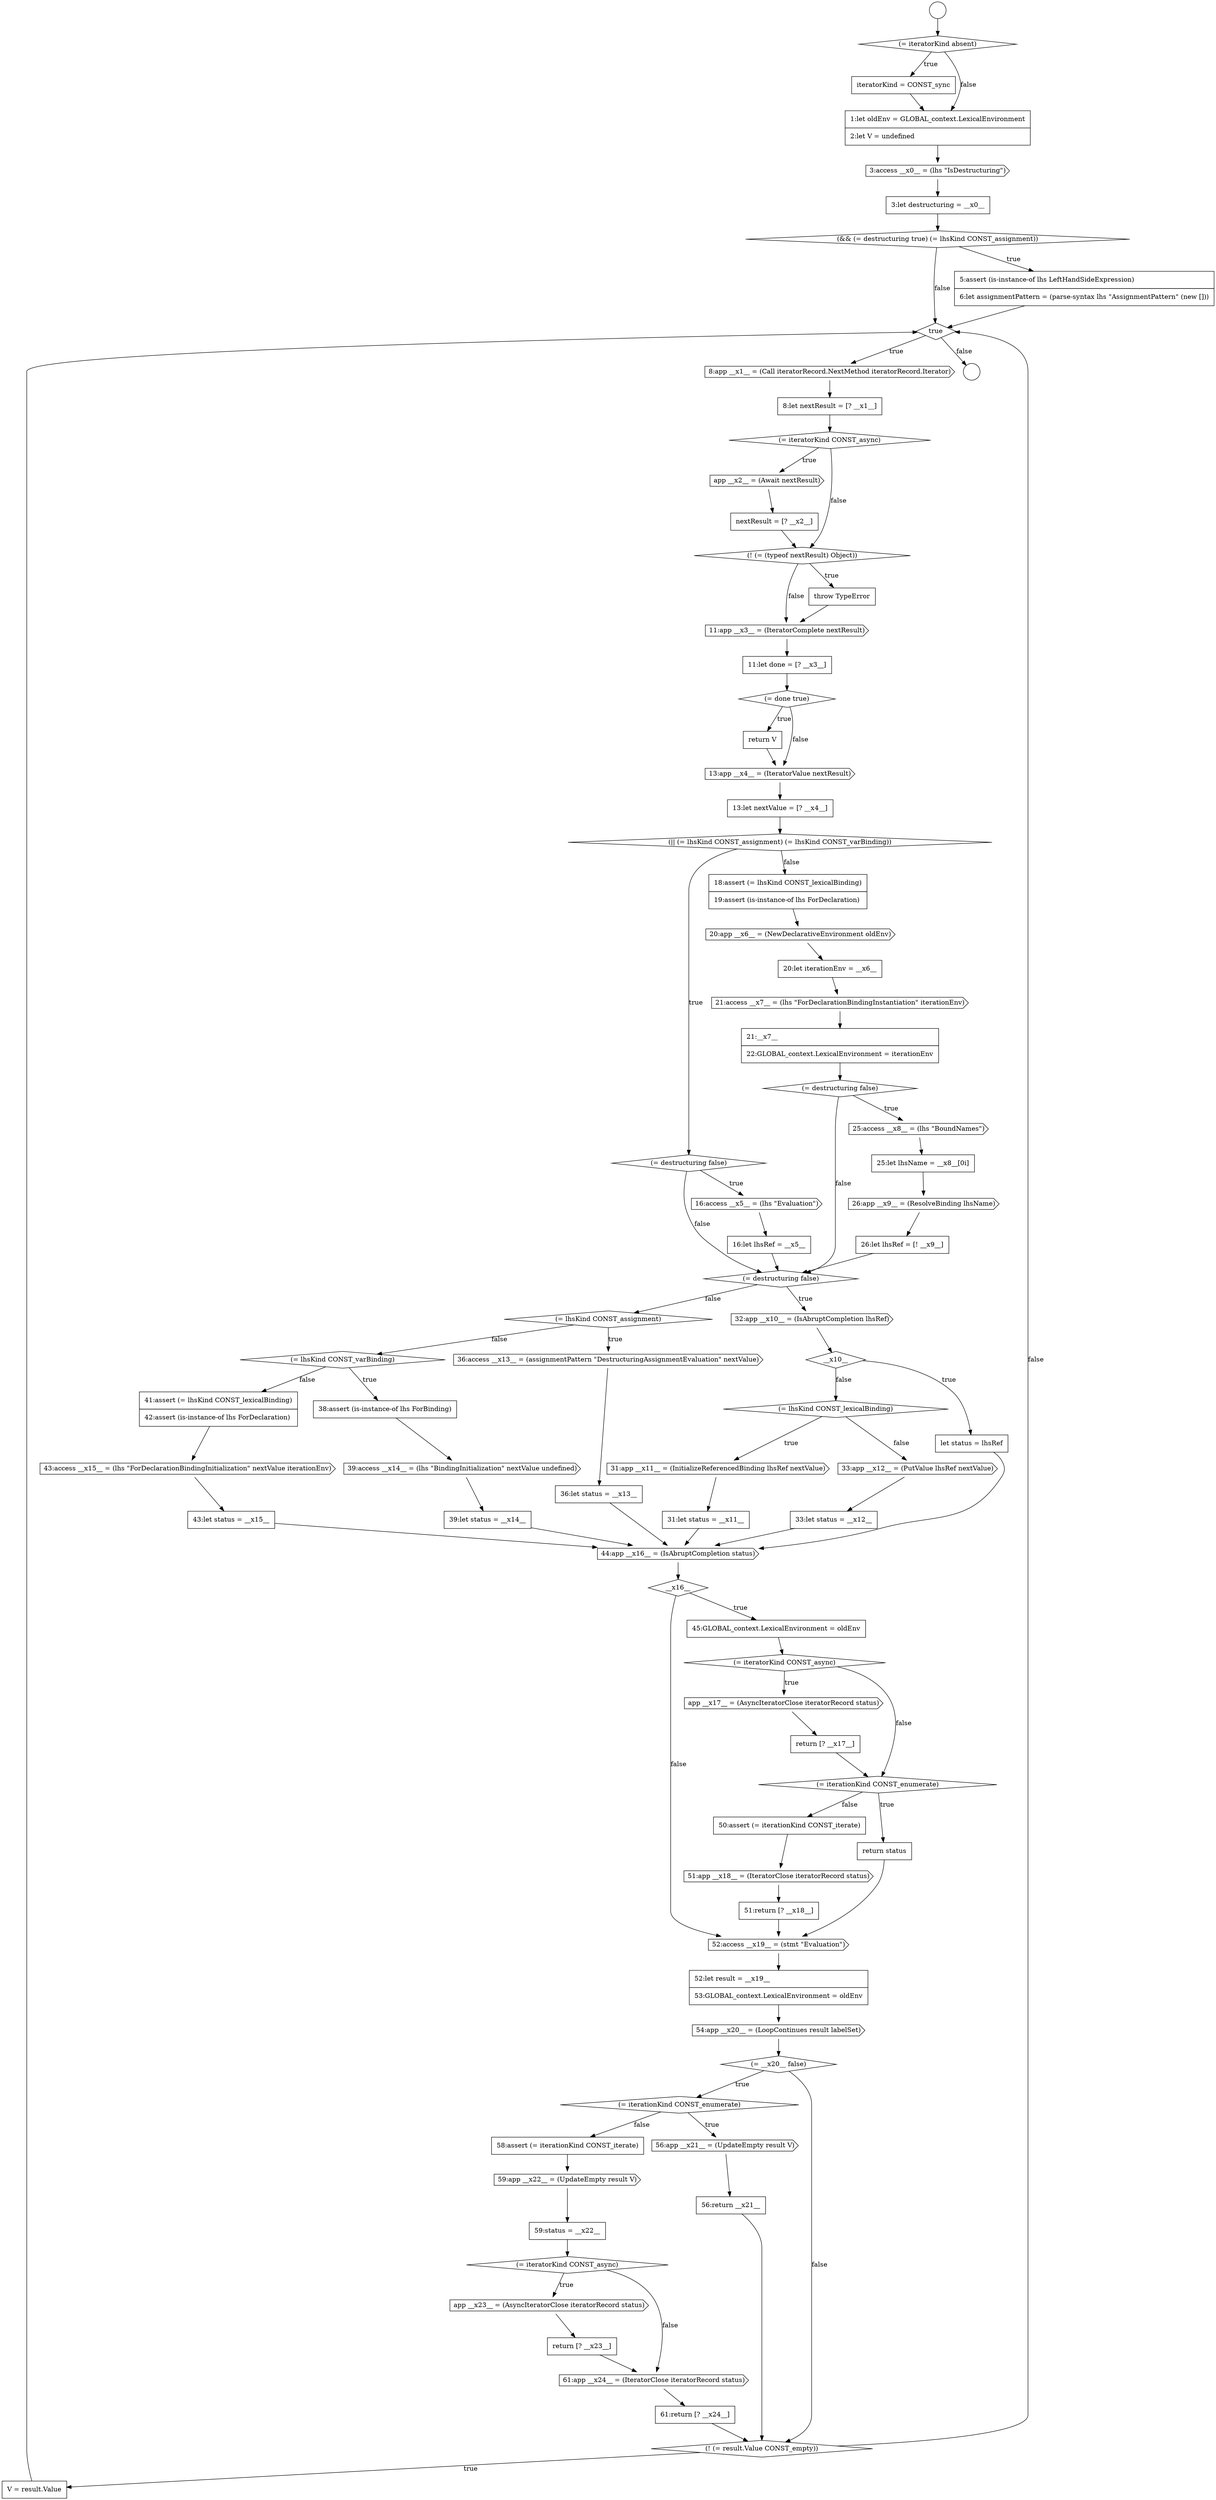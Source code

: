 digraph {
  node5 [shape=cds, label=<<font color="black">3:access __x0__ = (lhs &quot;IsDestructuring&quot;)</font>> color="black" fillcolor="white" style=filled]
  node65 [shape=cds, label=<<font color="black">51:app __x18__ = (IteratorClose iteratorRecord status)</font>> color="black" fillcolor="white" style=filled]
  node77 [shape=diamond, label=<<font color="black">(= iteratorKind CONST_async)</font>> color="black" fillcolor="white" style=filled]
  node66 [shape=none, margin=0, label=<<font color="black">
    <table border="0" cellborder="1" cellspacing="0" cellpadding="10">
      <tr><td align="left">51:return [? __x18__]</td></tr>
    </table>
  </font>> color="black" fillcolor="white" style=filled]
  node83 [shape=none, margin=0, label=<<font color="black">
    <table border="0" cellborder="1" cellspacing="0" cellpadding="10">
      <tr><td align="left">V = result.Value</td></tr>
    </table>
  </font>> color="black" fillcolor="white" style=filled]
  node69 [shape=cds, label=<<font color="black">54:app __x20__ = (LoopContinues result labelSet)</font>> color="black" fillcolor="white" style=filled]
  node0 [shape=circle label=" " color="black" fillcolor="white" style=filled]
  node10 [shape=cds, label=<<font color="black">8:app __x1__ = (Call iteratorRecord.NextMethod iteratorRecord.Iterator)</font>> color="black" fillcolor="white" style=filled]
  node56 [shape=cds, label=<<font color="black">44:app __x16__ = (IsAbruptCompletion status)</font>> color="black" fillcolor="white" style=filled]
  node42 [shape=cds, label=<<font color="black">31:app __x11__ = (InitializeReferencedBinding lhsRef nextValue)</font>> color="black" fillcolor="white" style=filled]
  node24 [shape=diamond, label=<<font color="black">(= destructuring false)</font>> color="black" fillcolor="white" style=filled]
  node37 [shape=diamond, label=<<font color="black">(= destructuring false)</font>> color="black" fillcolor="white" style=filled]
  node25 [shape=cds, label=<<font color="black">16:access __x5__ = (lhs &quot;Evaluation&quot;)</font>> color="black" fillcolor="white" style=filled]
  node52 [shape=none, margin=0, label=<<font color="black">
    <table border="0" cellborder="1" cellspacing="0" cellpadding="10">
      <tr><td align="left">39:let status = __x14__</td></tr>
    </table>
  </font>> color="black" fillcolor="white" style=filled]
  node14 [shape=none, margin=0, label=<<font color="black">
    <table border="0" cellborder="1" cellspacing="0" cellpadding="10">
      <tr><td align="left">nextResult = [? __x2__]</td></tr>
    </table>
  </font>> color="black" fillcolor="white" style=filled]
  node20 [shape=none, margin=0, label=<<font color="black">
    <table border="0" cellborder="1" cellspacing="0" cellpadding="10">
      <tr><td align="left">return V</td></tr>
    </table>
  </font>> color="black" fillcolor="white" style=filled]
  node46 [shape=diamond, label=<<font color="black">(= lhsKind CONST_assignment)</font>> color="black" fillcolor="white" style=filled]
  node57 [shape=diamond, label=<<font color="black">__x16__</font>> color="black" fillcolor="white" style=filled]
  node78 [shape=cds, label=<<font color="black">app __x23__ = (AsyncIteratorClose iteratorRecord status)</font>> color="black" fillcolor="white" style=filled]
  node29 [shape=none, margin=0, label=<<font color="black">
    <table border="0" cellborder="1" cellspacing="0" cellpadding="10">
      <tr><td align="left">20:let iterationEnv = __x6__</td></tr>
    </table>
  </font>> color="black" fillcolor="white" style=filled]
  node61 [shape=none, margin=0, label=<<font color="black">
    <table border="0" cellborder="1" cellspacing="0" cellpadding="10">
      <tr><td align="left">return [? __x17__]</td></tr>
    </table>
  </font>> color="black" fillcolor="white" style=filled]
  node1 [shape=circle label=" " color="black" fillcolor="white" style=filled]
  node74 [shape=none, margin=0, label=<<font color="black">
    <table border="0" cellborder="1" cellspacing="0" cellpadding="10">
      <tr><td align="left">58:assert (= iterationKind CONST_iterate)</td></tr>
    </table>
  </font>> color="black" fillcolor="white" style=filled]
  node6 [shape=none, margin=0, label=<<font color="black">
    <table border="0" cellborder="1" cellspacing="0" cellpadding="10">
      <tr><td align="left">3:let destructuring = __x0__</td></tr>
    </table>
  </font>> color="black" fillcolor="white" style=filled]
  node60 [shape=cds, label=<<font color="black">app __x17__ = (AsyncIteratorClose iteratorRecord status)</font>> color="black" fillcolor="white" style=filled]
  node70 [shape=diamond, label=<<font color="black">(= __x20__ false)</font>> color="black" fillcolor="white" style=filled]
  node21 [shape=cds, label=<<font color="black">13:app __x4__ = (IteratorValue nextResult)</font>> color="black" fillcolor="white" style=filled]
  node33 [shape=cds, label=<<font color="black">25:access __x8__ = (lhs &quot;BoundNames&quot;)</font>> color="black" fillcolor="white" style=filled]
  node28 [shape=cds, label=<<font color="black">20:app __x6__ = (NewDeclarativeEnvironment oldEnv)</font>> color="black" fillcolor="white" style=filled]
  node38 [shape=cds, label=<<font color="black">32:app __x10__ = (IsAbruptCompletion lhsRef)</font>> color="black" fillcolor="white" style=filled]
  node9 [shape=diamond, label=<<font color="black">true</font>> color="black" fillcolor="white" style=filled]
  node53 [shape=none, margin=0, label=<<font color="black">
    <table border="0" cellborder="1" cellspacing="0" cellpadding="10">
      <tr><td align="left">41:assert (= lhsKind CONST_lexicalBinding)</td></tr>
      <tr><td align="left">42:assert (is-instance-of lhs ForDeclaration)</td></tr>
    </table>
  </font>> color="black" fillcolor="white" style=filled]
  node13 [shape=cds, label=<<font color="black">app __x2__ = (Await nextResult)</font>> color="black" fillcolor="white" style=filled]
  node41 [shape=diamond, label=<<font color="black">(= lhsKind CONST_lexicalBinding)</font>> color="black" fillcolor="white" style=filled]
  node73 [shape=none, margin=0, label=<<font color="black">
    <table border="0" cellborder="1" cellspacing="0" cellpadding="10">
      <tr><td align="left">56:return __x21__</td></tr>
    </table>
  </font>> color="black" fillcolor="white" style=filled]
  node2 [shape=diamond, label=<<font color="black">(= iteratorKind absent)</font>> color="black" fillcolor="white" style=filled]
  node45 [shape=none, margin=0, label=<<font color="black">
    <table border="0" cellborder="1" cellspacing="0" cellpadding="10">
      <tr><td align="left">33:let status = __x12__</td></tr>
    </table>
  </font>> color="black" fillcolor="white" style=filled]
  node64 [shape=none, margin=0, label=<<font color="black">
    <table border="0" cellborder="1" cellspacing="0" cellpadding="10">
      <tr><td align="left">50:assert (= iterationKind CONST_iterate)</td></tr>
    </table>
  </font>> color="black" fillcolor="white" style=filled]
  node17 [shape=cds, label=<<font color="black">11:app __x3__ = (IteratorComplete nextResult)</font>> color="black" fillcolor="white" style=filled]
  node32 [shape=diamond, label=<<font color="black">(= destructuring false)</font>> color="black" fillcolor="white" style=filled]
  node34 [shape=none, margin=0, label=<<font color="black">
    <table border="0" cellborder="1" cellspacing="0" cellpadding="10">
      <tr><td align="left">25:let lhsName = __x8__[0i]</td></tr>
    </table>
  </font>> color="black" fillcolor="white" style=filled]
  node22 [shape=none, margin=0, label=<<font color="black">
    <table border="0" cellborder="1" cellspacing="0" cellpadding="10">
      <tr><td align="left">13:let nextValue = [? __x4__]</td></tr>
    </table>
  </font>> color="black" fillcolor="white" style=filled]
  node44 [shape=cds, label=<<font color="black">33:app __x12__ = (PutValue lhsRef nextValue)</font>> color="black" fillcolor="white" style=filled]
  node59 [shape=diamond, label=<<font color="black">(= iteratorKind CONST_async)</font>> color="black" fillcolor="white" style=filled]
  node27 [shape=none, margin=0, label=<<font color="black">
    <table border="0" cellborder="1" cellspacing="0" cellpadding="10">
      <tr><td align="left">18:assert (= lhsKind CONST_lexicalBinding)</td></tr>
      <tr><td align="left">19:assert (is-instance-of lhs ForDeclaration)</td></tr>
    </table>
  </font>> color="black" fillcolor="white" style=filled]
  node71 [shape=diamond, label=<<font color="black">(= iterationKind CONST_enumerate)</font>> color="black" fillcolor="white" style=filled]
  node12 [shape=diamond, label=<<font color="black">(= iteratorKind CONST_async)</font>> color="black" fillcolor="white" style=filled]
  node54 [shape=cds, label=<<font color="black">43:access __x15__ = (lhs &quot;ForDeclarationBindingInitialization&quot; nextValue iterationEnv)</font>> color="black" fillcolor="white" style=filled]
  node49 [shape=diamond, label=<<font color="black">(= lhsKind CONST_varBinding)</font>> color="black" fillcolor="white" style=filled]
  node81 [shape=none, margin=0, label=<<font color="black">
    <table border="0" cellborder="1" cellspacing="0" cellpadding="10">
      <tr><td align="left">61:return [? __x24__]</td></tr>
    </table>
  </font>> color="black" fillcolor="white" style=filled]
  node76 [shape=none, margin=0, label=<<font color="black">
    <table border="0" cellborder="1" cellspacing="0" cellpadding="10">
      <tr><td align="left">59:status = __x22__</td></tr>
    </table>
  </font>> color="black" fillcolor="white" style=filled]
  node7 [shape=diamond, label=<<font color="black">(&amp;&amp; (= destructuring true) (= lhsKind CONST_assignment))</font>> color="black" fillcolor="white" style=filled]
  node39 [shape=diamond, label=<<font color="black">__x10__</font>> color="black" fillcolor="white" style=filled]
  node3 [shape=none, margin=0, label=<<font color="black">
    <table border="0" cellborder="1" cellspacing="0" cellpadding="10">
      <tr><td align="left">iteratorKind = CONST_sync</td></tr>
    </table>
  </font>> color="black" fillcolor="white" style=filled]
  node80 [shape=cds, label=<<font color="black">61:app __x24__ = (IteratorClose iteratorRecord status)</font>> color="black" fillcolor="white" style=filled]
  node35 [shape=cds, label=<<font color="black">26:app __x9__ = (ResolveBinding lhsName)</font>> color="black" fillcolor="white" style=filled]
  node48 [shape=none, margin=0, label=<<font color="black">
    <table border="0" cellborder="1" cellspacing="0" cellpadding="10">
      <tr><td align="left">36:let status = __x13__</td></tr>
    </table>
  </font>> color="black" fillcolor="white" style=filled]
  node63 [shape=none, margin=0, label=<<font color="black">
    <table border="0" cellborder="1" cellspacing="0" cellpadding="10">
      <tr><td align="left">return status</td></tr>
    </table>
  </font>> color="black" fillcolor="white" style=filled]
  node18 [shape=none, margin=0, label=<<font color="black">
    <table border="0" cellborder="1" cellspacing="0" cellpadding="10">
      <tr><td align="left">11:let done = [? __x3__]</td></tr>
    </table>
  </font>> color="black" fillcolor="white" style=filled]
  node50 [shape=none, margin=0, label=<<font color="black">
    <table border="0" cellborder="1" cellspacing="0" cellpadding="10">
      <tr><td align="left">38:assert (is-instance-of lhs ForBinding)</td></tr>
    </table>
  </font>> color="black" fillcolor="white" style=filled]
  node67 [shape=cds, label=<<font color="black">52:access __x19__ = (stmt &quot;Evaluation&quot;)</font>> color="black" fillcolor="white" style=filled]
  node16 [shape=none, margin=0, label=<<font color="black">
    <table border="0" cellborder="1" cellspacing="0" cellpadding="10">
      <tr><td align="left">throw TypeError</td></tr>
    </table>
  </font>> color="black" fillcolor="white" style=filled]
  node31 [shape=none, margin=0, label=<<font color="black">
    <table border="0" cellborder="1" cellspacing="0" cellpadding="10">
      <tr><td align="left">21:__x7__</td></tr>
      <tr><td align="left">22:GLOBAL_context.LexicalEnvironment = iterationEnv</td></tr>
    </table>
  </font>> color="black" fillcolor="white" style=filled]
  node11 [shape=none, margin=0, label=<<font color="black">
    <table border="0" cellborder="1" cellspacing="0" cellpadding="10">
      <tr><td align="left">8:let nextResult = [? __x1__]</td></tr>
    </table>
  </font>> color="black" fillcolor="white" style=filled]
  node72 [shape=cds, label=<<font color="black">56:app __x21__ = (UpdateEmpty result V)</font>> color="black" fillcolor="white" style=filled]
  node43 [shape=none, margin=0, label=<<font color="black">
    <table border="0" cellborder="1" cellspacing="0" cellpadding="10">
      <tr><td align="left">31:let status = __x11__</td></tr>
    </table>
  </font>> color="black" fillcolor="white" style=filled]
  node40 [shape=none, margin=0, label=<<font color="black">
    <table border="0" cellborder="1" cellspacing="0" cellpadding="10">
      <tr><td align="left">let status = lhsRef</td></tr>
    </table>
  </font>> color="black" fillcolor="white" style=filled]
  node26 [shape=none, margin=0, label=<<font color="black">
    <table border="0" cellborder="1" cellspacing="0" cellpadding="10">
      <tr><td align="left">16:let lhsRef = __x5__</td></tr>
    </table>
  </font>> color="black" fillcolor="white" style=filled]
  node55 [shape=none, margin=0, label=<<font color="black">
    <table border="0" cellborder="1" cellspacing="0" cellpadding="10">
      <tr><td align="left">43:let status = __x15__</td></tr>
    </table>
  </font>> color="black" fillcolor="white" style=filled]
  node23 [shape=diamond, label=<<font color="black">(|| (= lhsKind CONST_assignment) (= lhsKind CONST_varBinding))</font>> color="black" fillcolor="white" style=filled]
  node8 [shape=none, margin=0, label=<<font color="black">
    <table border="0" cellborder="1" cellspacing="0" cellpadding="10">
      <tr><td align="left">5:assert (is-instance-of lhs LeftHandSideExpression)</td></tr>
      <tr><td align="left">6:let assignmentPattern = (parse-syntax lhs &quot;AssignmentPattern&quot; (new []))</td></tr>
    </table>
  </font>> color="black" fillcolor="white" style=filled]
  node75 [shape=cds, label=<<font color="black">59:app __x22__ = (UpdateEmpty result V)</font>> color="black" fillcolor="white" style=filled]
  node58 [shape=none, margin=0, label=<<font color="black">
    <table border="0" cellborder="1" cellspacing="0" cellpadding="10">
      <tr><td align="left">45:GLOBAL_context.LexicalEnvironment = oldEnv</td></tr>
    </table>
  </font>> color="black" fillcolor="white" style=filled]
  node82 [shape=diamond, label=<<font color="black">(! (= result.Value CONST_empty))</font>> color="black" fillcolor="white" style=filled]
  node36 [shape=none, margin=0, label=<<font color="black">
    <table border="0" cellborder="1" cellspacing="0" cellpadding="10">
      <tr><td align="left">26:let lhsRef = [! __x9__]</td></tr>
    </table>
  </font>> color="black" fillcolor="white" style=filled]
  node30 [shape=cds, label=<<font color="black">21:access __x7__ = (lhs &quot;ForDeclarationBindingInstantiation&quot; iterationEnv)</font>> color="black" fillcolor="white" style=filled]
  node51 [shape=cds, label=<<font color="black">39:access __x14__ = (lhs &quot;BindingInitialization&quot; nextValue undefined)</font>> color="black" fillcolor="white" style=filled]
  node19 [shape=diamond, label=<<font color="black">(= done true)</font>> color="black" fillcolor="white" style=filled]
  node4 [shape=none, margin=0, label=<<font color="black">
    <table border="0" cellborder="1" cellspacing="0" cellpadding="10">
      <tr><td align="left">1:let oldEnv = GLOBAL_context.LexicalEnvironment</td></tr>
      <tr><td align="left">2:let V = undefined</td></tr>
    </table>
  </font>> color="black" fillcolor="white" style=filled]
  node79 [shape=none, margin=0, label=<<font color="black">
    <table border="0" cellborder="1" cellspacing="0" cellpadding="10">
      <tr><td align="left">return [? __x23__]</td></tr>
    </table>
  </font>> color="black" fillcolor="white" style=filled]
  node47 [shape=cds, label=<<font color="black">36:access __x13__ = (assignmentPattern &quot;DestructuringAssignmentEvaluation&quot; nextValue)</font>> color="black" fillcolor="white" style=filled]
  node15 [shape=diamond, label=<<font color="black">(! (= (typeof nextResult) Object))</font>> color="black" fillcolor="white" style=filled]
  node68 [shape=none, margin=0, label=<<font color="black">
    <table border="0" cellborder="1" cellspacing="0" cellpadding="10">
      <tr><td align="left">52:let result = __x19__</td></tr>
      <tr><td align="left">53:GLOBAL_context.LexicalEnvironment = oldEnv</td></tr>
    </table>
  </font>> color="black" fillcolor="white" style=filled]
  node62 [shape=diamond, label=<<font color="black">(= iterationKind CONST_enumerate)</font>> color="black" fillcolor="white" style=filled]
  node49 -> node50 [label=<<font color="black">true</font>> color="black"]
  node49 -> node53 [label=<<font color="black">false</font>> color="black"]
  node55 -> node56 [ color="black"]
  node7 -> node8 [label=<<font color="black">true</font>> color="black"]
  node7 -> node9 [label=<<font color="black">false</font>> color="black"]
  node79 -> node80 [ color="black"]
  node65 -> node66 [ color="black"]
  node5 -> node6 [ color="black"]
  node53 -> node54 [ color="black"]
  node3 -> node4 [ color="black"]
  node59 -> node60 [label=<<font color="black">true</font>> color="black"]
  node59 -> node62 [label=<<font color="black">false</font>> color="black"]
  node61 -> node62 [ color="black"]
  node71 -> node72 [label=<<font color="black">true</font>> color="black"]
  node71 -> node74 [label=<<font color="black">false</font>> color="black"]
  node28 -> node29 [ color="black"]
  node64 -> node65 [ color="black"]
  node29 -> node30 [ color="black"]
  node41 -> node42 [label=<<font color="black">true</font>> color="black"]
  node41 -> node44 [label=<<font color="black">false</font>> color="black"]
  node67 -> node68 [ color="black"]
  node54 -> node55 [ color="black"]
  node9 -> node10 [label=<<font color="black">true</font>> color="black"]
  node9 -> node1 [label=<<font color="black">false</font>> color="black"]
  node18 -> node19 [ color="black"]
  node42 -> node43 [ color="black"]
  node34 -> node35 [ color="black"]
  node83 -> node9 [ color="black"]
  node40 -> node56 [ color="black"]
  node66 -> node67 [ color="black"]
  node11 -> node12 [ color="black"]
  node77 -> node78 [label=<<font color="black">true</font>> color="black"]
  node77 -> node80 [label=<<font color="black">false</font>> color="black"]
  node13 -> node14 [ color="black"]
  node35 -> node36 [ color="black"]
  node62 -> node63 [label=<<font color="black">true</font>> color="black"]
  node62 -> node64 [label=<<font color="black">false</font>> color="black"]
  node0 -> node2 [ color="black"]
  node37 -> node38 [label=<<font color="black">true</font>> color="black"]
  node37 -> node46 [label=<<font color="black">false</font>> color="black"]
  node26 -> node37 [ color="black"]
  node19 -> node20 [label=<<font color="black">true</font>> color="black"]
  node19 -> node21 [label=<<font color="black">false</font>> color="black"]
  node75 -> node76 [ color="black"]
  node43 -> node56 [ color="black"]
  node36 -> node37 [ color="black"]
  node2 -> node3 [label=<<font color="black">true</font>> color="black"]
  node2 -> node4 [label=<<font color="black">false</font>> color="black"]
  node22 -> node23 [ color="black"]
  node6 -> node7 [ color="black"]
  node76 -> node77 [ color="black"]
  node15 -> node16 [label=<<font color="black">true</font>> color="black"]
  node15 -> node17 [label=<<font color="black">false</font>> color="black"]
  node12 -> node13 [label=<<font color="black">true</font>> color="black"]
  node12 -> node15 [label=<<font color="black">false</font>> color="black"]
  node44 -> node45 [ color="black"]
  node27 -> node28 [ color="black"]
  node68 -> node69 [ color="black"]
  node45 -> node56 [ color="black"]
  node14 -> node15 [ color="black"]
  node31 -> node32 [ color="black"]
  node73 -> node82 [ color="black"]
  node30 -> node31 [ color="black"]
  node82 -> node83 [label=<<font color="black">true</font>> color="black"]
  node82 -> node9 [label=<<font color="black">false</font>> color="black"]
  node72 -> node73 [ color="black"]
  node78 -> node79 [ color="black"]
  node10 -> node11 [ color="black"]
  node32 -> node33 [label=<<font color="black">true</font>> color="black"]
  node32 -> node37 [label=<<font color="black">false</font>> color="black"]
  node47 -> node48 [ color="black"]
  node50 -> node51 [ color="black"]
  node4 -> node5 [ color="black"]
  node51 -> node52 [ color="black"]
  node25 -> node26 [ color="black"]
  node21 -> node22 [ color="black"]
  node8 -> node9 [ color="black"]
  node48 -> node56 [ color="black"]
  node20 -> node21 [ color="black"]
  node60 -> node61 [ color="black"]
  node56 -> node57 [ color="black"]
  node24 -> node25 [label=<<font color="black">true</font>> color="black"]
  node24 -> node37 [label=<<font color="black">false</font>> color="black"]
  node46 -> node47 [label=<<font color="black">true</font>> color="black"]
  node46 -> node49 [label=<<font color="black">false</font>> color="black"]
  node23 -> node24 [label=<<font color="black">true</font>> color="black"]
  node23 -> node27 [label=<<font color="black">false</font>> color="black"]
  node69 -> node70 [ color="black"]
  node63 -> node67 [ color="black"]
  node16 -> node17 [ color="black"]
  node58 -> node59 [ color="black"]
  node70 -> node71 [label=<<font color="black">true</font>> color="black"]
  node70 -> node82 [label=<<font color="black">false</font>> color="black"]
  node81 -> node82 [ color="black"]
  node38 -> node39 [ color="black"]
  node74 -> node75 [ color="black"]
  node39 -> node40 [label=<<font color="black">true</font>> color="black"]
  node39 -> node41 [label=<<font color="black">false</font>> color="black"]
  node17 -> node18 [ color="black"]
  node52 -> node56 [ color="black"]
  node80 -> node81 [ color="black"]
  node33 -> node34 [ color="black"]
  node57 -> node58 [label=<<font color="black">true</font>> color="black"]
  node57 -> node67 [label=<<font color="black">false</font>> color="black"]
}
